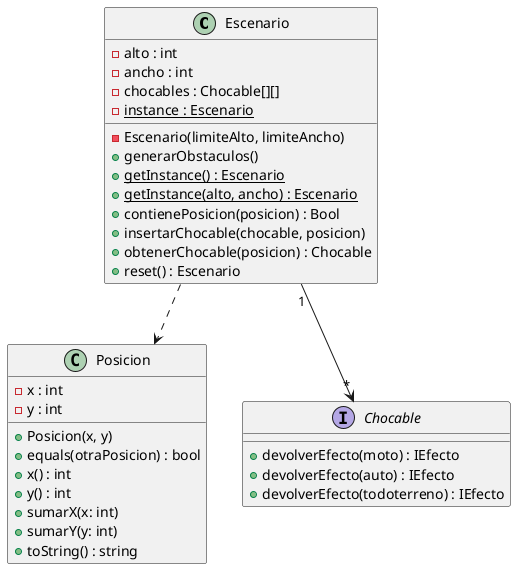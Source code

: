 @startuml
'https://plantuml.com/class-diagram

class Escenario {
    - alto : int
    - ancho : int
    - chocables : Chocable[][]
    - {static} instance : Escenario
    - Escenario(limiteAlto, limiteAncho)
    + generarObstaculos()
    + {static} getInstance() : Escenario
    + {static} getInstance(alto, ancho) : Escenario
    + contienePosicion(posicion) : Bool
    + insertarChocable(chocable, posicion)
    + obtenerChocable(posicion) : Chocable
    + reset() : Escenario
}

class Posicion {
    - x : int
    - y : int
    + Posicion(x, y)
    + equals(otraPosicion) : bool
    + x() : int
    + y() : int
    + sumarX(x: int)
    + sumarY(y: int)
    + toString() : string
}

interface Chocable {
    + devolverEfecto(moto) : IEfecto
    + devolverEfecto(auto) : IEfecto
    + devolverEfecto(todoterreno) : IEfecto
}

Escenario ..> Posicion
Escenario "1" --> "*" Chocable


@enduml